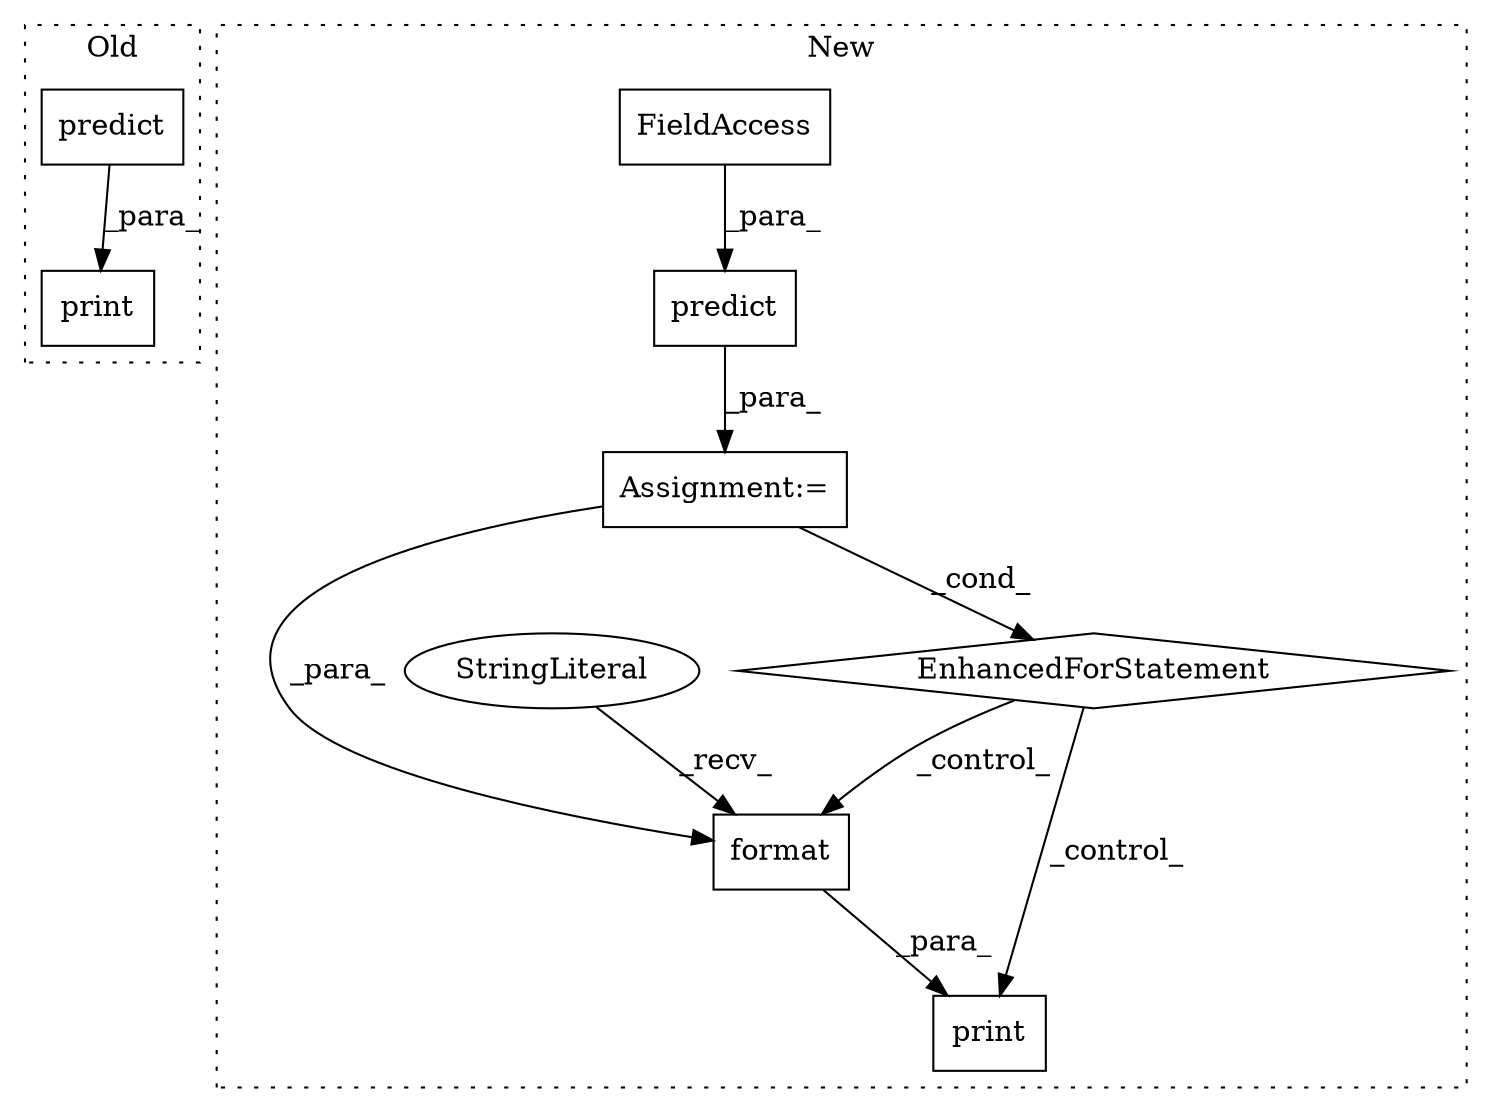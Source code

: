 digraph G {
subgraph cluster0 {
1 [label="predict" a="32" s="4490,4540" l="8,1" shape="box"];
7 [label="print" a="32" s="4551,4562" l="6,1" shape="box"];
label = "Old";
style="dotted";
}
subgraph cluster1 {
2 [label="format" a="32" s="5407,5427" l="7,1" shape="box"];
3 [label="StringLiteral" a="45" s="5382" l="24" shape="ellipse"];
4 [label="print" a="32" s="5376,5428" l="6,1" shape="box"];
5 [label="EnhancedForStatement" a="70" s="5209,5362" l="131,2" shape="diamond"];
6 [label="Assignment:=" a="7" s="5209,5362" l="131,2" shape="box"];
8 [label="predict" a="32" s="5152,5198" l="8,1" shape="box"];
9 [label="FieldAccess" a="22" s="5160" l="14" shape="box"];
label = "New";
style="dotted";
}
1 -> 7 [label="_para_"];
2 -> 4 [label="_para_"];
3 -> 2 [label="_recv_"];
5 -> 2 [label="_control_"];
5 -> 4 [label="_control_"];
6 -> 5 [label="_cond_"];
6 -> 2 [label="_para_"];
8 -> 6 [label="_para_"];
9 -> 8 [label="_para_"];
}